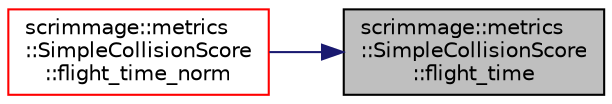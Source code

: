 digraph "scrimmage::metrics::SimpleCollisionScore::flight_time"
{
 // LATEX_PDF_SIZE
  edge [fontname="Helvetica",fontsize="10",labelfontname="Helvetica",labelfontsize="10"];
  node [fontname="Helvetica",fontsize="10",shape=record];
  rankdir="RL";
  Node1 [label="scrimmage::metrics\l::SimpleCollisionScore\l::flight_time",height=0.2,width=0.4,color="black", fillcolor="grey75", style="filled", fontcolor="black",tooltip=" "];
  Node1 -> Node2 [dir="back",color="midnightblue",fontsize="10",style="solid",fontname="Helvetica"];
  Node2 [label="scrimmage::metrics\l::SimpleCollisionScore\l::flight_time_norm",height=0.2,width=0.4,color="red", fillcolor="white", style="filled",URL="$classscrimmage_1_1metrics_1_1SimpleCollisionScore.html#ae54f392ebc020d369d2c6c59bbee4da6",tooltip=" "];
}
